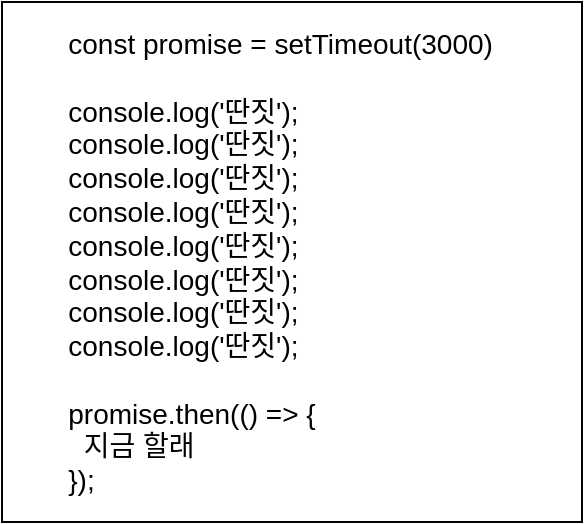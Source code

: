 <mxfile version="20.7.4" type="device"><diagram id="EEygh4rWy9COcLIIaJlX" name="페이지-1"><mxGraphModel dx="500" dy="296" grid="1" gridSize="10" guides="1" tooltips="1" connect="1" arrows="1" fold="1" page="1" pageScale="1" pageWidth="827" pageHeight="1169" math="0" shadow="0"><root><mxCell id="0"/><mxCell id="1" parent="0"/><mxCell id="4F_XTmRDI4vHwn9EpnUs-7" value="&lt;font color=&quot;#000000&quot;&gt;&lt;span style=&quot;white-space: pre;&quot;&gt;&#9;&lt;/span&gt;const promise = setTimeout(3000)&lt;br&gt;&lt;/font&gt;&lt;span style=&quot;color: rgb(0, 0, 0); background-color: initial;&quot;&gt;&lt;span style=&quot;white-space: pre;&quot;&gt;&#9;&lt;/span&gt;&lt;br&gt;&lt;span style=&quot;white-space: pre;&quot;&gt;&#9;&lt;/span&gt;console.log('딴짓');&lt;span style=&quot;white-space: pre;&quot;&gt;&#9;&lt;/span&gt;&lt;br&gt;&lt;/span&gt;&lt;span style=&quot;color: rgb(0, 0, 0); background-color: initial;&quot;&gt;&lt;span style=&quot;white-space: pre;&quot;&gt;&#9;&lt;/span&gt;console.log('딴짓');&lt;br&gt;&lt;/span&gt;&lt;span style=&quot;color: rgb(0, 0, 0); background-color: initial;&quot;&gt;&lt;span style=&quot;white-space: pre;&quot;&gt;&#9;&lt;/span&gt;console.log('딴짓');&lt;span style=&quot;white-space: pre;&quot;&gt;&#9;&lt;/span&gt;&lt;br&gt;&lt;/span&gt;&lt;span style=&quot;color: rgb(0, 0, 0); background-color: initial;&quot;&gt;&lt;span style=&quot;white-space: pre;&quot;&gt;&#9;&lt;/span&gt;console.log('딴짓');&lt;span style=&quot;white-space: pre;&quot;&gt;&#9;&lt;/span&gt;&lt;br&gt;&lt;/span&gt;&lt;span style=&quot;color: rgb(0, 0, 0); background-color: initial;&quot;&gt;&lt;span style=&quot;white-space: pre;&quot;&gt;&#9;&lt;/span&gt;console.log('딴짓');&lt;br&gt;&lt;/span&gt;&lt;span style=&quot;color: rgb(0, 0, 0); background-color: initial;&quot;&gt;&lt;span style=&quot;white-space: pre;&quot;&gt;&#9;&lt;/span&gt;console.log('딴짓');&lt;br&gt;&lt;/span&gt;&lt;span style=&quot;color: rgb(0, 0, 0); background-color: initial;&quot;&gt;&lt;span style=&quot;white-space: pre;&quot;&gt;&#9;&lt;/span&gt;console.log('딴짓');&lt;br&gt;&lt;/span&gt;&lt;span style=&quot;color: rgb(0, 0, 0); background-color: initial;&quot;&gt;&lt;span style=&quot;white-space: pre;&quot;&gt;&#9;&lt;/span&gt;console.log('딴짓');&lt;/span&gt;&lt;span style=&quot;color: rgb(0, 0, 0); background-color: initial;&quot;&gt;&lt;br&gt;&lt;/span&gt;&lt;font color=&quot;#000000&quot;&gt;&lt;br&gt;&lt;span style=&quot;white-space: pre;&quot;&gt;&#9;&lt;/span&gt;promise.then(() =&amp;gt; {&lt;br&gt;&lt;span style=&quot;white-space: pre;&quot;&gt;&#9;&lt;/span&gt;&amp;nbsp; 지금 할래&lt;br&gt;&lt;span style=&quot;white-space: pre;&quot;&gt;&#9;&lt;/span&gt;});&lt;/font&gt;" style="rounded=0;whiteSpace=wrap;html=1;fontSize=14;fontColor=#FF3333;align=left;" vertex="1" parent="1"><mxGeometry x="350" y="160" width="290" height="260" as="geometry"/></mxCell></root></mxGraphModel></diagram></mxfile>